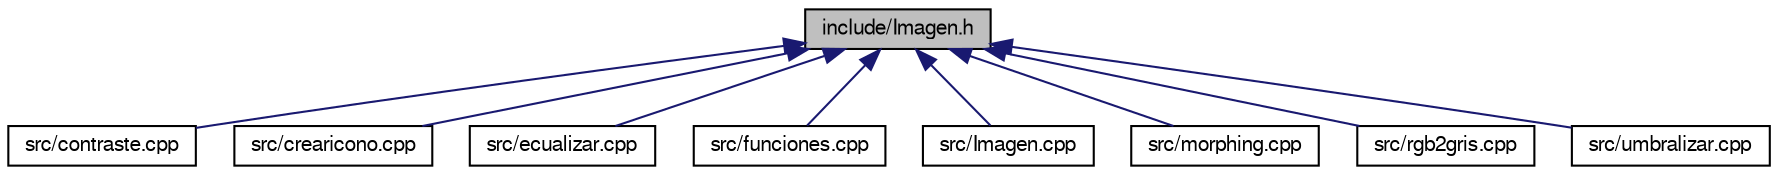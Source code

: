digraph G
{
  bgcolor="transparent";
  edge [fontname="FreeSans",fontsize=10,labelfontname="FreeSans",labelfontsize=10];
  node [fontname="FreeSans",fontsize=10,shape=record];
  Node1 [label="include/Imagen.h",height=0.2,width=0.4,color="black", fillcolor="grey75", style="filled" fontcolor="black"];
  Node1 -> Node2 [dir=back,color="midnightblue",fontsize=10,style="solid"];
  Node2 [label="src/contraste.cpp",height=0.2,width=0.4,color="black",URL="$contraste_8cpp.html",tooltip="Fichero de aplicación de la función de mejora de contraste."];
  Node1 -> Node3 [dir=back,color="midnightblue",fontsize=10,style="solid"];
  Node3 [label="src/crearicono.cpp",height=0.2,width=0.4,color="black",URL="$crearicono_8cpp.html",tooltip="Fichero de aplicación de la función de reducción de imagen."];
  Node1 -> Node4 [dir=back,color="midnightblue",fontsize=10,style="solid"];
  Node4 [label="src/ecualizar.cpp",height=0.2,width=0.4,color="black",URL="$ecualizar_8cpp.html",tooltip="Fichero de aplicación de la función de ecualización automática."];
  Node1 -> Node5 [dir=back,color="midnightblue",fontsize=10,style="solid"];
  Node5 [label="src/funciones.cpp",height=0.2,width=0.4,color="black",URL="$funciones_8cpp.html",tooltip="Fichero con definiciones de funciones extra para la modificación de imagenes."];
  Node1 -> Node6 [dir=back,color="midnightblue",fontsize=10,style="solid"];
  Node6 [label="src/Imagen.cpp",height=0.2,width=0.4,color="black",URL="$Imagen_8cpp.html",tooltip="Fichero con las definiciones de la clase Imagen asociada a la biblioteca libImagen..."];
  Node1 -> Node7 [dir=back,color="midnightblue",fontsize=10,style="solid"];
  Node7 [label="src/morphing.cpp",height=0.2,width=0.4,color="black",URL="$morphing_8cpp.html",tooltip="Fichero de aplicación de la función morphing."];
  Node1 -> Node8 [dir=back,color="midnightblue",fontsize=10,style="solid"];
  Node8 [label="src/rgb2gris.cpp",height=0.2,width=0.4,color="black",URL="$rgb2gris_8cpp.html",tooltip="Fichero de aplicación de la función conversión a escala de grises."];
  Node1 -> Node9 [dir=back,color="midnightblue",fontsize=10,style="solid"];
  Node9 [label="src/umbralizar.cpp",height=0.2,width=0.4,color="black",URL="$umbralizar_8cpp.html",tooltip="Fichero de aplicación de la función de umbralización automática."];
}
